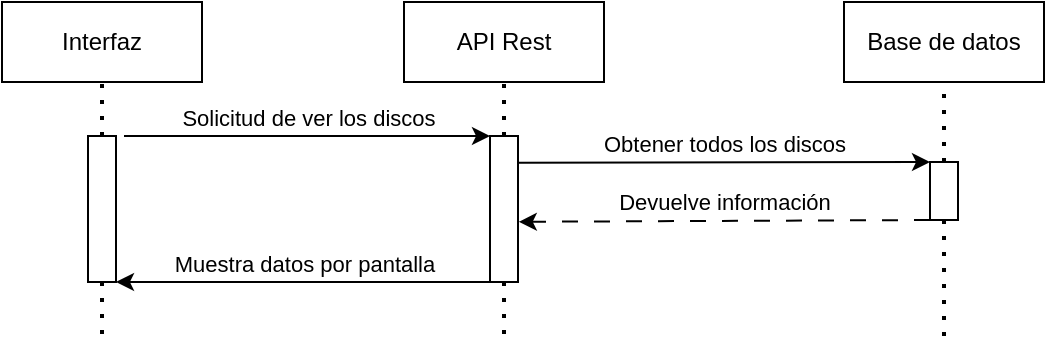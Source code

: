 <mxfile version="24.5.3" type="device" pages="6">
  <diagram id="lcBmxC1OZ9RnwGIYcbc6" name="view_disks">
    <mxGraphModel dx="500" dy="300" grid="1" gridSize="10" guides="1" tooltips="1" connect="1" arrows="1" fold="1" page="1" pageScale="1" pageWidth="827" pageHeight="1169" math="0" shadow="0">
      <root>
        <mxCell id="0" />
        <mxCell id="1" parent="0" />
        <mxCell id="nMfTh-Ee7o47FuTwSf6J-1" value="Interfaz" style="rounded=0;whiteSpace=wrap;html=1;" parent="1" vertex="1">
          <mxGeometry x="79" y="30" width="100" height="40" as="geometry" />
        </mxCell>
        <mxCell id="nMfTh-Ee7o47FuTwSf6J-2" value="" style="endArrow=none;dashed=1;html=1;dashPattern=1 3;strokeWidth=2;rounded=0;entryX=0.5;entryY=1;entryDx=0;entryDy=0;exitX=0.5;exitY=0;exitDx=0;exitDy=0;" parent="1" source="nMfTh-Ee7o47FuTwSf6J-9" target="nMfTh-Ee7o47FuTwSf6J-1" edge="1">
          <mxGeometry width="50" height="50" relative="1" as="geometry">
            <mxPoint x="129" y="120" as="sourcePoint" />
            <mxPoint x="128.3" y="80" as="targetPoint" />
          </mxGeometry>
        </mxCell>
        <mxCell id="nMfTh-Ee7o47FuTwSf6J-3" value="API Rest" style="rounded=0;whiteSpace=wrap;html=1;" parent="1" vertex="1">
          <mxGeometry x="280" y="30" width="100" height="40" as="geometry" />
        </mxCell>
        <mxCell id="nMfTh-Ee7o47FuTwSf6J-4" value="" style="endArrow=none;dashed=1;html=1;dashPattern=1 3;strokeWidth=2;rounded=0;exitX=0.5;exitY=0;exitDx=0;exitDy=0;" parent="1" source="nMfTh-Ee7o47FuTwSf6J-13" target="nMfTh-Ee7o47FuTwSf6J-3" edge="1">
          <mxGeometry width="50" height="50" relative="1" as="geometry">
            <mxPoint x="330" y="120" as="sourcePoint" />
            <mxPoint x="329.3" y="80" as="targetPoint" />
          </mxGeometry>
        </mxCell>
        <mxCell id="nMfTh-Ee7o47FuTwSf6J-5" value="Base de datos" style="rounded=0;whiteSpace=wrap;html=1;" parent="1" vertex="1">
          <mxGeometry x="500" y="30" width="100" height="40" as="geometry" />
        </mxCell>
        <mxCell id="nMfTh-Ee7o47FuTwSf6J-6" value="" style="endArrow=none;dashed=1;html=1;dashPattern=1 3;strokeWidth=2;rounded=0;exitX=0.5;exitY=0;exitDx=0;exitDy=0;" parent="1" source="nMfTh-Ee7o47FuTwSf6J-22" target="nMfTh-Ee7o47FuTwSf6J-5" edge="1">
          <mxGeometry width="50" height="50" relative="1" as="geometry">
            <mxPoint x="550.0" y="140" as="sourcePoint" />
            <mxPoint x="549.3" y="80" as="targetPoint" />
          </mxGeometry>
        </mxCell>
        <mxCell id="nMfTh-Ee7o47FuTwSf6J-8" style="edgeStyle=orthogonalEdgeStyle;rounded=0;orthogonalLoop=1;jettySize=auto;html=1;dashed=1;dashPattern=1 3;strokeColor=default;strokeWidth=2;align=center;verticalAlign=middle;fontFamily=Helvetica;fontSize=11;fontColor=default;labelBackgroundColor=default;endArrow=none;endFill=0;curved=0;" parent="1" source="nMfTh-Ee7o47FuTwSf6J-9" edge="1">
          <mxGeometry relative="1" as="geometry">
            <mxPoint x="129" y="200" as="targetPoint" />
          </mxGeometry>
        </mxCell>
        <mxCell id="yTlMnO8tKe960a-O8kUR-1" value="Solicitud de ver los discos" style="edgeStyle=orthogonalEdgeStyle;rounded=0;orthogonalLoop=1;jettySize=auto;html=1;entryX=0;entryY=0;entryDx=0;entryDy=0;verticalAlign=bottom;" parent="1" target="nMfTh-Ee7o47FuTwSf6J-13" edge="1">
          <mxGeometry relative="1" as="geometry">
            <mxPoint x="140" y="97" as="sourcePoint" />
            <Array as="points">
              <mxPoint x="280" y="97" />
              <mxPoint x="280" y="97" />
            </Array>
          </mxGeometry>
        </mxCell>
        <mxCell id="nMfTh-Ee7o47FuTwSf6J-9" value="" style="rounded=0;whiteSpace=wrap;html=1;" parent="1" vertex="1">
          <mxGeometry x="122" y="97" width="14" height="73" as="geometry" />
        </mxCell>
        <mxCell id="nMfTh-Ee7o47FuTwSf6J-10" value="Obtener todos los discos" style="edgeStyle=orthogonalEdgeStyle;rounded=0;orthogonalLoop=1;jettySize=auto;html=1;entryX=0;entryY=0;entryDx=0;entryDy=0;verticalAlign=bottom;exitX=0.976;exitY=0.183;exitDx=0;exitDy=0;exitPerimeter=0;" parent="1" source="nMfTh-Ee7o47FuTwSf6J-13" target="nMfTh-Ee7o47FuTwSf6J-22" edge="1">
          <mxGeometry relative="1" as="geometry">
            <Array as="points">
              <mxPoint x="338" y="110" />
              <mxPoint x="543" y="110" />
            </Array>
            <mxPoint x="337" y="162" as="sourcePoint" />
            <mxPoint x="542" y="175" as="targetPoint" />
          </mxGeometry>
        </mxCell>
        <mxCell id="nMfTh-Ee7o47FuTwSf6J-12" style="edgeStyle=orthogonalEdgeStyle;rounded=0;orthogonalLoop=1;jettySize=auto;html=1;dashed=1;dashPattern=1 3;strokeColor=default;strokeWidth=2;align=center;verticalAlign=middle;fontFamily=Helvetica;fontSize=11;fontColor=default;labelBackgroundColor=default;endArrow=none;endFill=0;curved=0;" parent="1" source="nMfTh-Ee7o47FuTwSf6J-13" edge="1">
          <mxGeometry relative="1" as="geometry">
            <mxPoint x="330" y="200" as="targetPoint" />
          </mxGeometry>
        </mxCell>
        <mxCell id="nMfTh-Ee7o47FuTwSf6J-25" value="Muestra datos por pantalla" style="edgeStyle=orthogonalEdgeStyle;rounded=0;orthogonalLoop=1;jettySize=auto;html=1;entryX=1;entryY=1;entryDx=0;entryDy=0;exitX=0;exitY=1;exitDx=0;exitDy=0;verticalAlign=bottom;" parent="1" source="nMfTh-Ee7o47FuTwSf6J-13" target="nMfTh-Ee7o47FuTwSf6J-9" edge="1">
          <mxGeometry relative="1" as="geometry">
            <Array as="points">
              <mxPoint x="136" y="170" />
            </Array>
          </mxGeometry>
        </mxCell>
        <mxCell id="nMfTh-Ee7o47FuTwSf6J-13" value="" style="rounded=0;whiteSpace=wrap;html=1;" parent="1" vertex="1">
          <mxGeometry x="323" y="97" width="14" height="73" as="geometry" />
        </mxCell>
        <mxCell id="nMfTh-Ee7o47FuTwSf6J-18" value="Devuelve información" style="edgeStyle=orthogonalEdgeStyle;rounded=0;orthogonalLoop=1;jettySize=auto;html=1;verticalAlign=bottom;exitX=0;exitY=1;exitDx=0;exitDy=0;dashed=1;dashPattern=8 8;entryX=1.025;entryY=0.588;entryDx=0;entryDy=0;entryPerimeter=0;" parent="1" source="nMfTh-Ee7o47FuTwSf6J-22" target="nMfTh-Ee7o47FuTwSf6J-13" edge="1">
          <mxGeometry relative="1" as="geometry">
            <Array as="points">
              <mxPoint x="337" y="139" />
            </Array>
            <mxPoint x="337" y="206" as="targetPoint" />
            <mxPoint x="542" y="206" as="sourcePoint" />
          </mxGeometry>
        </mxCell>
        <mxCell id="nMfTh-Ee7o47FuTwSf6J-21" style="edgeStyle=orthogonalEdgeStyle;rounded=0;orthogonalLoop=1;jettySize=auto;html=1;dashed=1;dashPattern=1 3;strokeColor=default;strokeWidth=2;align=center;verticalAlign=middle;fontFamily=Helvetica;fontSize=11;fontColor=default;labelBackgroundColor=default;endArrow=none;endFill=0;curved=0;" parent="1" source="nMfTh-Ee7o47FuTwSf6J-22" edge="1">
          <mxGeometry relative="1" as="geometry">
            <mxPoint x="550" y="200" as="targetPoint" />
          </mxGeometry>
        </mxCell>
        <mxCell id="nMfTh-Ee7o47FuTwSf6J-22" value="" style="rounded=0;whiteSpace=wrap;html=1;" parent="1" vertex="1">
          <mxGeometry x="543" y="110" width="14" height="29" as="geometry" />
        </mxCell>
      </root>
    </mxGraphModel>
  </diagram>
  <diagram name="view_users" id="bbFlT6fhladS0ps8-cON">
    <mxGraphModel dx="1050" dy="629" grid="1" gridSize="10" guides="1" tooltips="1" connect="1" arrows="1" fold="1" page="1" pageScale="1" pageWidth="827" pageHeight="1169" math="0" shadow="0">
      <root>
        <mxCell id="BefMIbdW-3I2hxXpOxUC-0" />
        <mxCell id="BefMIbdW-3I2hxXpOxUC-1" parent="BefMIbdW-3I2hxXpOxUC-0" />
        <mxCell id="BefMIbdW-3I2hxXpOxUC-2" value="Interfaz" style="rounded=0;whiteSpace=wrap;html=1;" vertex="1" parent="BefMIbdW-3I2hxXpOxUC-1">
          <mxGeometry x="79" y="30" width="100" height="40" as="geometry" />
        </mxCell>
        <mxCell id="BefMIbdW-3I2hxXpOxUC-3" value="" style="endArrow=none;dashed=1;html=1;dashPattern=1 3;strokeWidth=2;rounded=0;entryX=0.5;entryY=1;entryDx=0;entryDy=0;exitX=0.5;exitY=0;exitDx=0;exitDy=0;" edge="1" parent="BefMIbdW-3I2hxXpOxUC-1" source="BefMIbdW-3I2hxXpOxUC-10" target="BefMIbdW-3I2hxXpOxUC-2">
          <mxGeometry width="50" height="50" relative="1" as="geometry">
            <mxPoint x="129" y="120" as="sourcePoint" />
            <mxPoint x="128.3" y="80" as="targetPoint" />
          </mxGeometry>
        </mxCell>
        <mxCell id="BefMIbdW-3I2hxXpOxUC-4" value="API Rest" style="rounded=0;whiteSpace=wrap;html=1;" vertex="1" parent="BefMIbdW-3I2hxXpOxUC-1">
          <mxGeometry x="280" y="30" width="100" height="40" as="geometry" />
        </mxCell>
        <mxCell id="BefMIbdW-3I2hxXpOxUC-5" value="" style="endArrow=none;dashed=1;html=1;dashPattern=1 3;strokeWidth=2;rounded=0;exitX=0.5;exitY=0;exitDx=0;exitDy=0;" edge="1" parent="BefMIbdW-3I2hxXpOxUC-1" source="BefMIbdW-3I2hxXpOxUC-14" target="BefMIbdW-3I2hxXpOxUC-4">
          <mxGeometry width="50" height="50" relative="1" as="geometry">
            <mxPoint x="330" y="120" as="sourcePoint" />
            <mxPoint x="329.3" y="80" as="targetPoint" />
          </mxGeometry>
        </mxCell>
        <mxCell id="BefMIbdW-3I2hxXpOxUC-6" value="Base de datos" style="rounded=0;whiteSpace=wrap;html=1;" vertex="1" parent="BefMIbdW-3I2hxXpOxUC-1">
          <mxGeometry x="500" y="30" width="100" height="40" as="geometry" />
        </mxCell>
        <mxCell id="BefMIbdW-3I2hxXpOxUC-7" value="" style="endArrow=none;dashed=1;html=1;dashPattern=1 3;strokeWidth=2;rounded=0;exitX=0.5;exitY=0;exitDx=0;exitDy=0;" edge="1" parent="BefMIbdW-3I2hxXpOxUC-1" source="BefMIbdW-3I2hxXpOxUC-17" target="BefMIbdW-3I2hxXpOxUC-6">
          <mxGeometry width="50" height="50" relative="1" as="geometry">
            <mxPoint x="550.0" y="140" as="sourcePoint" />
            <mxPoint x="549.3" y="80" as="targetPoint" />
          </mxGeometry>
        </mxCell>
        <mxCell id="BefMIbdW-3I2hxXpOxUC-8" style="edgeStyle=orthogonalEdgeStyle;rounded=0;orthogonalLoop=1;jettySize=auto;html=1;dashed=1;dashPattern=1 3;strokeColor=default;strokeWidth=2;align=center;verticalAlign=middle;fontFamily=Helvetica;fontSize=11;fontColor=default;labelBackgroundColor=default;endArrow=none;endFill=0;curved=0;" edge="1" parent="BefMIbdW-3I2hxXpOxUC-1" source="BefMIbdW-3I2hxXpOxUC-10">
          <mxGeometry relative="1" as="geometry">
            <mxPoint x="129" y="200" as="targetPoint" />
          </mxGeometry>
        </mxCell>
        <mxCell id="BefMIbdW-3I2hxXpOxUC-9" value="Solicitud de ver los usuarios" style="edgeStyle=orthogonalEdgeStyle;rounded=0;orthogonalLoop=1;jettySize=auto;html=1;entryX=0;entryY=0;entryDx=0;entryDy=0;verticalAlign=bottom;" edge="1" parent="BefMIbdW-3I2hxXpOxUC-1" target="BefMIbdW-3I2hxXpOxUC-14">
          <mxGeometry relative="1" as="geometry">
            <mxPoint x="140" y="97" as="sourcePoint" />
            <Array as="points">
              <mxPoint x="280" y="97" />
              <mxPoint x="280" y="97" />
            </Array>
          </mxGeometry>
        </mxCell>
        <mxCell id="BefMIbdW-3I2hxXpOxUC-10" value="" style="rounded=0;whiteSpace=wrap;html=1;" vertex="1" parent="BefMIbdW-3I2hxXpOxUC-1">
          <mxGeometry x="122" y="97" width="14" height="73" as="geometry" />
        </mxCell>
        <mxCell id="BefMIbdW-3I2hxXpOxUC-11" value="Obtener todos los usuarios" style="edgeStyle=orthogonalEdgeStyle;rounded=0;orthogonalLoop=1;jettySize=auto;html=1;entryX=0;entryY=0;entryDx=0;entryDy=0;verticalAlign=bottom;exitX=0.976;exitY=0.183;exitDx=0;exitDy=0;exitPerimeter=0;" edge="1" parent="BefMIbdW-3I2hxXpOxUC-1" source="BefMIbdW-3I2hxXpOxUC-14" target="BefMIbdW-3I2hxXpOxUC-17">
          <mxGeometry relative="1" as="geometry">
            <Array as="points">
              <mxPoint x="338" y="110" />
              <mxPoint x="543" y="110" />
            </Array>
            <mxPoint x="337" y="162" as="sourcePoint" />
            <mxPoint x="542" y="175" as="targetPoint" />
          </mxGeometry>
        </mxCell>
        <mxCell id="BefMIbdW-3I2hxXpOxUC-12" style="edgeStyle=orthogonalEdgeStyle;rounded=0;orthogonalLoop=1;jettySize=auto;html=1;dashed=1;dashPattern=1 3;strokeColor=default;strokeWidth=2;align=center;verticalAlign=middle;fontFamily=Helvetica;fontSize=11;fontColor=default;labelBackgroundColor=default;endArrow=none;endFill=0;curved=0;" edge="1" parent="BefMIbdW-3I2hxXpOxUC-1" source="BefMIbdW-3I2hxXpOxUC-14">
          <mxGeometry relative="1" as="geometry">
            <mxPoint x="330" y="200" as="targetPoint" />
          </mxGeometry>
        </mxCell>
        <mxCell id="BefMIbdW-3I2hxXpOxUC-13" value="Muestra datos por pantalla" style="edgeStyle=orthogonalEdgeStyle;rounded=0;orthogonalLoop=1;jettySize=auto;html=1;entryX=1;entryY=1;entryDx=0;entryDy=0;exitX=0;exitY=1;exitDx=0;exitDy=0;verticalAlign=bottom;" edge="1" parent="BefMIbdW-3I2hxXpOxUC-1" source="BefMIbdW-3I2hxXpOxUC-14" target="BefMIbdW-3I2hxXpOxUC-10">
          <mxGeometry relative="1" as="geometry">
            <Array as="points">
              <mxPoint x="136" y="170" />
            </Array>
          </mxGeometry>
        </mxCell>
        <mxCell id="BefMIbdW-3I2hxXpOxUC-14" value="" style="rounded=0;whiteSpace=wrap;html=1;" vertex="1" parent="BefMIbdW-3I2hxXpOxUC-1">
          <mxGeometry x="323" y="97" width="14" height="73" as="geometry" />
        </mxCell>
        <mxCell id="BefMIbdW-3I2hxXpOxUC-15" value="Devuelve información" style="edgeStyle=orthogonalEdgeStyle;rounded=0;orthogonalLoop=1;jettySize=auto;html=1;verticalAlign=bottom;exitX=0;exitY=1;exitDx=0;exitDy=0;dashed=1;dashPattern=8 8;entryX=1.025;entryY=0.588;entryDx=0;entryDy=0;entryPerimeter=0;" edge="1" parent="BefMIbdW-3I2hxXpOxUC-1" source="BefMIbdW-3I2hxXpOxUC-17" target="BefMIbdW-3I2hxXpOxUC-14">
          <mxGeometry relative="1" as="geometry">
            <Array as="points">
              <mxPoint x="337" y="139" />
            </Array>
            <mxPoint x="337" y="206" as="targetPoint" />
            <mxPoint x="542" y="206" as="sourcePoint" />
          </mxGeometry>
        </mxCell>
        <mxCell id="BefMIbdW-3I2hxXpOxUC-16" style="edgeStyle=orthogonalEdgeStyle;rounded=0;orthogonalLoop=1;jettySize=auto;html=1;dashed=1;dashPattern=1 3;strokeColor=default;strokeWidth=2;align=center;verticalAlign=middle;fontFamily=Helvetica;fontSize=11;fontColor=default;labelBackgroundColor=default;endArrow=none;endFill=0;curved=0;" edge="1" parent="BefMIbdW-3I2hxXpOxUC-1" source="BefMIbdW-3I2hxXpOxUC-17">
          <mxGeometry relative="1" as="geometry">
            <mxPoint x="550" y="200" as="targetPoint" />
          </mxGeometry>
        </mxCell>
        <mxCell id="BefMIbdW-3I2hxXpOxUC-17" value="" style="rounded=0;whiteSpace=wrap;html=1;" vertex="1" parent="BefMIbdW-3I2hxXpOxUC-1">
          <mxGeometry x="543" y="110" width="14" height="29" as="geometry" />
        </mxCell>
      </root>
    </mxGraphModel>
  </diagram>
  <diagram name="delete_disk" id="aQUUZUwQnBQWc0miaNFi">
    <mxGraphModel dx="600" dy="359" grid="1" gridSize="10" guides="1" tooltips="1" connect="1" arrows="1" fold="1" page="1" pageScale="1" pageWidth="827" pageHeight="1169" math="0" shadow="0">
      <root>
        <mxCell id="7ErUSRRIPg5eG49tuJdQ-0" />
        <mxCell id="7ErUSRRIPg5eG49tuJdQ-1" parent="7ErUSRRIPg5eG49tuJdQ-0" />
        <mxCell id="7ErUSRRIPg5eG49tuJdQ-2" value="Interfaz" style="rounded=0;whiteSpace=wrap;html=1;" parent="7ErUSRRIPg5eG49tuJdQ-1" vertex="1">
          <mxGeometry x="79" y="30" width="100" height="40" as="geometry" />
        </mxCell>
        <mxCell id="7ErUSRRIPg5eG49tuJdQ-3" value="" style="endArrow=none;dashed=1;html=1;dashPattern=1 3;strokeWidth=2;rounded=0;entryX=0.5;entryY=1;entryDx=0;entryDy=0;exitX=0.5;exitY=0;exitDx=0;exitDy=0;" parent="7ErUSRRIPg5eG49tuJdQ-1" source="7ErUSRRIPg5eG49tuJdQ-10" target="7ErUSRRIPg5eG49tuJdQ-2" edge="1">
          <mxGeometry width="50" height="50" relative="1" as="geometry">
            <mxPoint x="129" y="120" as="sourcePoint" />
            <mxPoint x="128.3" y="80" as="targetPoint" />
          </mxGeometry>
        </mxCell>
        <mxCell id="7ErUSRRIPg5eG49tuJdQ-4" value="API Rest" style="rounded=0;whiteSpace=wrap;html=1;" parent="7ErUSRRIPg5eG49tuJdQ-1" vertex="1">
          <mxGeometry x="280" y="30" width="100" height="40" as="geometry" />
        </mxCell>
        <mxCell id="7ErUSRRIPg5eG49tuJdQ-5" value="" style="endArrow=none;dashed=1;html=1;dashPattern=1 3;strokeWidth=2;rounded=0;exitX=0.5;exitY=0;exitDx=0;exitDy=0;" parent="7ErUSRRIPg5eG49tuJdQ-1" source="7ErUSRRIPg5eG49tuJdQ-14" target="7ErUSRRIPg5eG49tuJdQ-4" edge="1">
          <mxGeometry width="50" height="50" relative="1" as="geometry">
            <mxPoint x="330" y="120" as="sourcePoint" />
            <mxPoint x="329.3" y="80" as="targetPoint" />
          </mxGeometry>
        </mxCell>
        <mxCell id="7ErUSRRIPg5eG49tuJdQ-6" value="Base de datos" style="rounded=0;whiteSpace=wrap;html=1;" parent="7ErUSRRIPg5eG49tuJdQ-1" vertex="1">
          <mxGeometry x="430" y="30" width="100" height="40" as="geometry" />
        </mxCell>
        <mxCell id="7ErUSRRIPg5eG49tuJdQ-7" value="" style="endArrow=none;dashed=1;html=1;dashPattern=1 3;strokeWidth=2;rounded=0;exitX=0.5;exitY=0;exitDx=0;exitDy=0;" parent="7ErUSRRIPg5eG49tuJdQ-1" source="7ErUSRRIPg5eG49tuJdQ-17" target="7ErUSRRIPg5eG49tuJdQ-6" edge="1">
          <mxGeometry width="50" height="50" relative="1" as="geometry">
            <mxPoint x="480.0" y="140" as="sourcePoint" />
            <mxPoint x="479.3" y="80" as="targetPoint" />
          </mxGeometry>
        </mxCell>
        <mxCell id="7ErUSRRIPg5eG49tuJdQ-8" style="edgeStyle=orthogonalEdgeStyle;rounded=0;orthogonalLoop=1;jettySize=auto;html=1;dashed=1;dashPattern=1 3;strokeColor=default;strokeWidth=2;align=center;verticalAlign=middle;fontFamily=Helvetica;fontSize=11;fontColor=default;labelBackgroundColor=default;endArrow=none;endFill=0;curved=0;" parent="7ErUSRRIPg5eG49tuJdQ-1" source="7ErUSRRIPg5eG49tuJdQ-10" edge="1">
          <mxGeometry relative="1" as="geometry">
            <mxPoint x="129" y="200" as="targetPoint" />
          </mxGeometry>
        </mxCell>
        <mxCell id="7ErUSRRIPg5eG49tuJdQ-9" value="Selecciona un disco para eliminar" style="edgeStyle=orthogonalEdgeStyle;rounded=0;orthogonalLoop=1;jettySize=auto;html=1;entryX=0;entryY=0;entryDx=0;entryDy=0;verticalAlign=bottom;" parent="7ErUSRRIPg5eG49tuJdQ-1" source="7ErUSRRIPg5eG49tuJdQ-10" target="7ErUSRRIPg5eG49tuJdQ-14" edge="1">
          <mxGeometry relative="1" as="geometry">
            <Array as="points">
              <mxPoint x="180" y="100" />
              <mxPoint x="180" y="100" />
            </Array>
          </mxGeometry>
        </mxCell>
        <mxCell id="5FmSwDbVz2hzIppq0kkz-2" value="Confirma eliminación" style="edgeStyle=orthogonalEdgeStyle;rounded=0;orthogonalLoop=1;jettySize=auto;html=1;dashed=1;dashPattern=8 8;strokeColor=default;align=center;verticalAlign=bottom;fontFamily=Helvetica;fontSize=11;fontColor=default;labelBackgroundColor=default;endArrow=classic;entryX=-0.008;entryY=0.416;entryDx=0;entryDy=0;entryPerimeter=0;exitX=1;exitY=1;exitDx=0;exitDy=0;" parent="7ErUSRRIPg5eG49tuJdQ-1" source="7ErUSRRIPg5eG49tuJdQ-10" target="7ErUSRRIPg5eG49tuJdQ-14" edge="1">
          <mxGeometry relative="1" as="geometry">
            <mxPoint x="280" y="160" as="targetPoint" />
            <Array as="points">
              <mxPoint x="180" y="150" />
              <mxPoint x="180" y="150" />
            </Array>
            <mxPoint x="140" y="150" as="sourcePoint" />
          </mxGeometry>
        </mxCell>
        <mxCell id="7ErUSRRIPg5eG49tuJdQ-10" value="" style="rounded=0;whiteSpace=wrap;html=1;" parent="7ErUSRRIPg5eG49tuJdQ-1" vertex="1">
          <mxGeometry x="122" y="100" width="14" height="50" as="geometry" />
        </mxCell>
        <mxCell id="7ErUSRRIPg5eG49tuJdQ-11" value="Eliminar disco" style="edgeStyle=orthogonalEdgeStyle;rounded=0;orthogonalLoop=1;jettySize=auto;html=1;entryX=0;entryY=0;entryDx=0;entryDy=0;verticalAlign=bottom;exitX=0.963;exitY=0.585;exitDx=0;exitDy=0;exitPerimeter=0;" parent="7ErUSRRIPg5eG49tuJdQ-1" source="7ErUSRRIPg5eG49tuJdQ-14" target="7ErUSRRIPg5eG49tuJdQ-17" edge="1">
          <mxGeometry relative="1" as="geometry">
            <Array as="points">
              <mxPoint x="440" y="170" />
              <mxPoint x="440" y="170" />
            </Array>
            <mxPoint x="337" y="110" as="sourcePoint" />
            <mxPoint x="542" y="123" as="targetPoint" />
          </mxGeometry>
        </mxCell>
        <mxCell id="7ErUSRRIPg5eG49tuJdQ-12" style="edgeStyle=orthogonalEdgeStyle;rounded=0;orthogonalLoop=1;jettySize=auto;html=1;dashed=1;dashPattern=1 3;strokeColor=default;strokeWidth=2;align=center;verticalAlign=middle;fontFamily=Helvetica;fontSize=11;fontColor=default;labelBackgroundColor=default;endArrow=none;endFill=0;curved=0;" parent="7ErUSRRIPg5eG49tuJdQ-1" source="7ErUSRRIPg5eG49tuJdQ-14" edge="1">
          <mxGeometry relative="1" as="geometry">
            <mxPoint x="330" y="240" as="targetPoint" />
          </mxGeometry>
        </mxCell>
        <mxCell id="7ErUSRRIPg5eG49tuJdQ-14" value="" style="rounded=0;whiteSpace=wrap;html=1;" parent="7ErUSRRIPg5eG49tuJdQ-1" vertex="1">
          <mxGeometry x="323" y="100" width="14" height="120" as="geometry" />
        </mxCell>
        <mxCell id="7ErUSRRIPg5eG49tuJdQ-15" value="Disco eliminado" style="edgeStyle=orthogonalEdgeStyle;rounded=0;orthogonalLoop=1;jettySize=auto;html=1;verticalAlign=bottom;exitX=0;exitY=1;exitDx=0;exitDy=0;dashed=1;dashPattern=8 8;entryX=1;entryY=1;entryDx=0;entryDy=0;" parent="7ErUSRRIPg5eG49tuJdQ-1" source="7ErUSRRIPg5eG49tuJdQ-17" target="7ErUSRRIPg5eG49tuJdQ-14" edge="1">
          <mxGeometry relative="1" as="geometry">
            <Array as="points">
              <mxPoint x="340" y="220" />
              <mxPoint x="340" y="220" />
            </Array>
            <mxPoint x="337" y="154" as="targetPoint" />
            <mxPoint x="542" y="154" as="sourcePoint" />
          </mxGeometry>
        </mxCell>
        <mxCell id="7ErUSRRIPg5eG49tuJdQ-16" style="edgeStyle=orthogonalEdgeStyle;rounded=0;orthogonalLoop=1;jettySize=auto;html=1;dashed=1;dashPattern=1 3;strokeColor=default;strokeWidth=2;align=center;verticalAlign=middle;fontFamily=Helvetica;fontSize=11;fontColor=default;labelBackgroundColor=default;endArrow=none;endFill=0;curved=0;" parent="7ErUSRRIPg5eG49tuJdQ-1" source="7ErUSRRIPg5eG49tuJdQ-17" edge="1">
          <mxGeometry relative="1" as="geometry">
            <mxPoint x="480" y="240" as="targetPoint" />
          </mxGeometry>
        </mxCell>
        <mxCell id="7ErUSRRIPg5eG49tuJdQ-17" value="" style="rounded=0;whiteSpace=wrap;html=1;" parent="7ErUSRRIPg5eG49tuJdQ-1" vertex="1">
          <mxGeometry x="473" y="170" width="14" height="50" as="geometry" />
        </mxCell>
        <mxCell id="5FmSwDbVz2hzIppq0kkz-1" value="Solicita confirmación" style="edgeStyle=orthogonalEdgeStyle;rounded=0;orthogonalLoop=1;jettySize=auto;html=1;verticalAlign=bottom;" parent="7ErUSRRIPg5eG49tuJdQ-1" source="7ErUSRRIPg5eG49tuJdQ-14" edge="1">
          <mxGeometry relative="1" as="geometry">
            <mxPoint x="135" y="125" as="targetPoint" />
            <Array as="points">
              <mxPoint x="135" y="125" />
            </Array>
          </mxGeometry>
        </mxCell>
      </root>
    </mxGraphModel>
  </diagram>
  <diagram name="delete_user" id="uRpI8nsdCM-GtOULFxui">
    <mxGraphModel dx="1050" dy="629" grid="1" gridSize="10" guides="1" tooltips="1" connect="1" arrows="1" fold="1" page="1" pageScale="1" pageWidth="827" pageHeight="1169" math="0" shadow="0">
      <root>
        <mxCell id="kzwc79y-JYB_xbVTnA9c-0" />
        <mxCell id="kzwc79y-JYB_xbVTnA9c-1" parent="kzwc79y-JYB_xbVTnA9c-0" />
        <mxCell id="kzwc79y-JYB_xbVTnA9c-2" value="Interfaz" style="rounded=0;whiteSpace=wrap;html=1;" vertex="1" parent="kzwc79y-JYB_xbVTnA9c-1">
          <mxGeometry x="79" y="30" width="100" height="40" as="geometry" />
        </mxCell>
        <mxCell id="kzwc79y-JYB_xbVTnA9c-3" value="" style="endArrow=none;dashed=1;html=1;dashPattern=1 3;strokeWidth=2;rounded=0;entryX=0.5;entryY=1;entryDx=0;entryDy=0;exitX=0.5;exitY=0;exitDx=0;exitDy=0;" edge="1" parent="kzwc79y-JYB_xbVTnA9c-1" source="kzwc79y-JYB_xbVTnA9c-11" target="kzwc79y-JYB_xbVTnA9c-2">
          <mxGeometry width="50" height="50" relative="1" as="geometry">
            <mxPoint x="129" y="120" as="sourcePoint" />
            <mxPoint x="128.3" y="80" as="targetPoint" />
          </mxGeometry>
        </mxCell>
        <mxCell id="kzwc79y-JYB_xbVTnA9c-4" value="API Rest" style="rounded=0;whiteSpace=wrap;html=1;" vertex="1" parent="kzwc79y-JYB_xbVTnA9c-1">
          <mxGeometry x="280" y="30" width="100" height="40" as="geometry" />
        </mxCell>
        <mxCell id="kzwc79y-JYB_xbVTnA9c-5" value="" style="endArrow=none;dashed=1;html=1;dashPattern=1 3;strokeWidth=2;rounded=0;exitX=0.5;exitY=0;exitDx=0;exitDy=0;" edge="1" parent="kzwc79y-JYB_xbVTnA9c-1" source="kzwc79y-JYB_xbVTnA9c-14" target="kzwc79y-JYB_xbVTnA9c-4">
          <mxGeometry width="50" height="50" relative="1" as="geometry">
            <mxPoint x="330" y="120" as="sourcePoint" />
            <mxPoint x="329.3" y="80" as="targetPoint" />
          </mxGeometry>
        </mxCell>
        <mxCell id="kzwc79y-JYB_xbVTnA9c-6" value="Base de datos" style="rounded=0;whiteSpace=wrap;html=1;" vertex="1" parent="kzwc79y-JYB_xbVTnA9c-1">
          <mxGeometry x="430" y="30" width="100" height="40" as="geometry" />
        </mxCell>
        <mxCell id="kzwc79y-JYB_xbVTnA9c-7" value="" style="endArrow=none;dashed=1;html=1;dashPattern=1 3;strokeWidth=2;rounded=0;exitX=0.5;exitY=0;exitDx=0;exitDy=0;" edge="1" parent="kzwc79y-JYB_xbVTnA9c-1" source="kzwc79y-JYB_xbVTnA9c-17" target="kzwc79y-JYB_xbVTnA9c-6">
          <mxGeometry width="50" height="50" relative="1" as="geometry">
            <mxPoint x="480.0" y="140" as="sourcePoint" />
            <mxPoint x="479.3" y="80" as="targetPoint" />
          </mxGeometry>
        </mxCell>
        <mxCell id="kzwc79y-JYB_xbVTnA9c-8" style="edgeStyle=orthogonalEdgeStyle;rounded=0;orthogonalLoop=1;jettySize=auto;html=1;dashed=1;dashPattern=1 3;strokeColor=default;strokeWidth=2;align=center;verticalAlign=middle;fontFamily=Helvetica;fontSize=11;fontColor=default;labelBackgroundColor=default;endArrow=none;endFill=0;curved=0;" edge="1" parent="kzwc79y-JYB_xbVTnA9c-1" source="kzwc79y-JYB_xbVTnA9c-11">
          <mxGeometry relative="1" as="geometry">
            <mxPoint x="129" y="200" as="targetPoint" />
          </mxGeometry>
        </mxCell>
        <mxCell id="kzwc79y-JYB_xbVTnA9c-9" value="Selecciona un usuario para eliminar" style="edgeStyle=orthogonalEdgeStyle;rounded=0;orthogonalLoop=1;jettySize=auto;html=1;entryX=0;entryY=0;entryDx=0;entryDy=0;verticalAlign=bottom;" edge="1" parent="kzwc79y-JYB_xbVTnA9c-1" source="kzwc79y-JYB_xbVTnA9c-11" target="kzwc79y-JYB_xbVTnA9c-14">
          <mxGeometry relative="1" as="geometry">
            <Array as="points">
              <mxPoint x="180" y="100" />
              <mxPoint x="180" y="100" />
            </Array>
          </mxGeometry>
        </mxCell>
        <mxCell id="kzwc79y-JYB_xbVTnA9c-10" value="Confirma eliminación" style="edgeStyle=orthogonalEdgeStyle;rounded=0;orthogonalLoop=1;jettySize=auto;html=1;dashed=1;dashPattern=8 8;strokeColor=default;align=center;verticalAlign=bottom;fontFamily=Helvetica;fontSize=11;fontColor=default;labelBackgroundColor=default;endArrow=classic;entryX=-0.008;entryY=0.416;entryDx=0;entryDy=0;entryPerimeter=0;exitX=1;exitY=1;exitDx=0;exitDy=0;" edge="1" parent="kzwc79y-JYB_xbVTnA9c-1" source="kzwc79y-JYB_xbVTnA9c-11" target="kzwc79y-JYB_xbVTnA9c-14">
          <mxGeometry relative="1" as="geometry">
            <mxPoint x="280" y="160" as="targetPoint" />
            <Array as="points">
              <mxPoint x="180" y="150" />
              <mxPoint x="180" y="150" />
            </Array>
            <mxPoint x="140" y="150" as="sourcePoint" />
          </mxGeometry>
        </mxCell>
        <mxCell id="kzwc79y-JYB_xbVTnA9c-11" value="" style="rounded=0;whiteSpace=wrap;html=1;" vertex="1" parent="kzwc79y-JYB_xbVTnA9c-1">
          <mxGeometry x="122" y="100" width="14" height="50" as="geometry" />
        </mxCell>
        <mxCell id="kzwc79y-JYB_xbVTnA9c-12" value="Eliminar usuario" style="edgeStyle=orthogonalEdgeStyle;rounded=0;orthogonalLoop=1;jettySize=auto;html=1;entryX=0;entryY=0;entryDx=0;entryDy=0;verticalAlign=bottom;exitX=0.963;exitY=0.585;exitDx=0;exitDy=0;exitPerimeter=0;" edge="1" parent="kzwc79y-JYB_xbVTnA9c-1" source="kzwc79y-JYB_xbVTnA9c-14" target="kzwc79y-JYB_xbVTnA9c-17">
          <mxGeometry relative="1" as="geometry">
            <Array as="points">
              <mxPoint x="440" y="170" />
              <mxPoint x="440" y="170" />
            </Array>
            <mxPoint x="337" y="110" as="sourcePoint" />
            <mxPoint x="542" y="123" as="targetPoint" />
          </mxGeometry>
        </mxCell>
        <mxCell id="kzwc79y-JYB_xbVTnA9c-13" style="edgeStyle=orthogonalEdgeStyle;rounded=0;orthogonalLoop=1;jettySize=auto;html=1;dashed=1;dashPattern=1 3;strokeColor=default;strokeWidth=2;align=center;verticalAlign=middle;fontFamily=Helvetica;fontSize=11;fontColor=default;labelBackgroundColor=default;endArrow=none;endFill=0;curved=0;" edge="1" parent="kzwc79y-JYB_xbVTnA9c-1" source="kzwc79y-JYB_xbVTnA9c-14">
          <mxGeometry relative="1" as="geometry">
            <mxPoint x="330" y="240" as="targetPoint" />
          </mxGeometry>
        </mxCell>
        <mxCell id="kzwc79y-JYB_xbVTnA9c-14" value="" style="rounded=0;whiteSpace=wrap;html=1;" vertex="1" parent="kzwc79y-JYB_xbVTnA9c-1">
          <mxGeometry x="323" y="100" width="14" height="120" as="geometry" />
        </mxCell>
        <mxCell id="kzwc79y-JYB_xbVTnA9c-15" value="Usuario eliminado" style="edgeStyle=orthogonalEdgeStyle;rounded=0;orthogonalLoop=1;jettySize=auto;html=1;verticalAlign=bottom;exitX=0;exitY=1;exitDx=0;exitDy=0;dashed=1;dashPattern=8 8;entryX=1;entryY=1;entryDx=0;entryDy=0;" edge="1" parent="kzwc79y-JYB_xbVTnA9c-1" source="kzwc79y-JYB_xbVTnA9c-17" target="kzwc79y-JYB_xbVTnA9c-14">
          <mxGeometry relative="1" as="geometry">
            <Array as="points">
              <mxPoint x="340" y="220" />
              <mxPoint x="340" y="220" />
            </Array>
            <mxPoint x="337" y="154" as="targetPoint" />
            <mxPoint x="542" y="154" as="sourcePoint" />
          </mxGeometry>
        </mxCell>
        <mxCell id="kzwc79y-JYB_xbVTnA9c-16" style="edgeStyle=orthogonalEdgeStyle;rounded=0;orthogonalLoop=1;jettySize=auto;html=1;dashed=1;dashPattern=1 3;strokeColor=default;strokeWidth=2;align=center;verticalAlign=middle;fontFamily=Helvetica;fontSize=11;fontColor=default;labelBackgroundColor=default;endArrow=none;endFill=0;curved=0;" edge="1" parent="kzwc79y-JYB_xbVTnA9c-1" source="kzwc79y-JYB_xbVTnA9c-17">
          <mxGeometry relative="1" as="geometry">
            <mxPoint x="480" y="240" as="targetPoint" />
          </mxGeometry>
        </mxCell>
        <mxCell id="kzwc79y-JYB_xbVTnA9c-17" value="" style="rounded=0;whiteSpace=wrap;html=1;" vertex="1" parent="kzwc79y-JYB_xbVTnA9c-1">
          <mxGeometry x="473" y="170" width="14" height="50" as="geometry" />
        </mxCell>
        <mxCell id="kzwc79y-JYB_xbVTnA9c-18" value="Solicita confirmación" style="edgeStyle=orthogonalEdgeStyle;rounded=0;orthogonalLoop=1;jettySize=auto;html=1;verticalAlign=bottom;" edge="1" parent="kzwc79y-JYB_xbVTnA9c-1" source="kzwc79y-JYB_xbVTnA9c-14">
          <mxGeometry relative="1" as="geometry">
            <mxPoint x="135" y="125" as="targetPoint" />
            <Array as="points">
              <mxPoint x="135" y="125" />
            </Array>
          </mxGeometry>
        </mxCell>
      </root>
    </mxGraphModel>
  </diagram>
  <diagram id="SX84fUdxkKiR0s6o8Vh7" name="modify_disk">
    <mxGraphModel dx="724" dy="434" grid="1" gridSize="10" guides="1" tooltips="1" connect="1" arrows="1" fold="1" page="1" pageScale="1" pageWidth="827" pageHeight="1169" math="0" shadow="0">
      <root>
        <mxCell id="0" />
        <mxCell id="1" parent="0" />
        <mxCell id="JKkwzqUFCfURhDAbDau4-1" value="Interfaz" style="rounded=0;whiteSpace=wrap;html=1;" parent="1" vertex="1">
          <mxGeometry x="79" y="30" width="100" height="40" as="geometry" />
        </mxCell>
        <mxCell id="JKkwzqUFCfURhDAbDau4-2" value="" style="endArrow=none;dashed=1;html=1;dashPattern=1 3;strokeWidth=2;rounded=0;entryX=0.5;entryY=1;entryDx=0;entryDy=0;exitX=0.5;exitY=0;exitDx=0;exitDy=0;" parent="1" source="JKkwzqUFCfURhDAbDau4-9" target="JKkwzqUFCfURhDAbDau4-1" edge="1">
          <mxGeometry width="50" height="50" relative="1" as="geometry">
            <mxPoint x="129" y="120" as="sourcePoint" />
            <mxPoint x="128.3" y="80" as="targetPoint" />
          </mxGeometry>
        </mxCell>
        <mxCell id="JKkwzqUFCfURhDAbDau4-3" value="API Rest" style="rounded=0;whiteSpace=wrap;html=1;" parent="1" vertex="1">
          <mxGeometry x="280" y="30" width="100" height="40" as="geometry" />
        </mxCell>
        <mxCell id="JKkwzqUFCfURhDAbDau4-4" value="" style="endArrow=none;dashed=1;html=1;dashPattern=1 3;strokeWidth=2;rounded=0;exitX=0.5;exitY=0;exitDx=0;exitDy=0;" parent="1" source="JKkwzqUFCfURhDAbDau4-13" target="JKkwzqUFCfURhDAbDau4-3" edge="1">
          <mxGeometry width="50" height="50" relative="1" as="geometry">
            <mxPoint x="330" y="120" as="sourcePoint" />
            <mxPoint x="329.3" y="80" as="targetPoint" />
          </mxGeometry>
        </mxCell>
        <mxCell id="JKkwzqUFCfURhDAbDau4-5" value="Base de datos" style="rounded=0;whiteSpace=wrap;html=1;" parent="1" vertex="1">
          <mxGeometry x="500" y="30" width="100" height="40" as="geometry" />
        </mxCell>
        <mxCell id="JKkwzqUFCfURhDAbDau4-6" value="" style="endArrow=none;dashed=1;html=1;dashPattern=1 3;strokeWidth=2;rounded=0;exitX=0.5;exitY=0;exitDx=0;exitDy=0;" parent="1" source="JKkwzqUFCfURhDAbDau4-16" target="JKkwzqUFCfURhDAbDau4-5" edge="1">
          <mxGeometry width="50" height="50" relative="1" as="geometry">
            <mxPoint x="550.0" y="140" as="sourcePoint" />
            <mxPoint x="549.3" y="80" as="targetPoint" />
          </mxGeometry>
        </mxCell>
        <mxCell id="JKkwzqUFCfURhDAbDau4-7" style="edgeStyle=orthogonalEdgeStyle;rounded=0;orthogonalLoop=1;jettySize=auto;html=1;dashed=1;dashPattern=1 3;strokeColor=default;strokeWidth=2;align=center;verticalAlign=middle;fontFamily=Helvetica;fontSize=11;fontColor=default;labelBackgroundColor=default;endArrow=none;endFill=0;curved=0;" parent="1" source="JKkwzqUFCfURhDAbDau4-9" edge="1">
          <mxGeometry relative="1" as="geometry">
            <mxPoint x="130" y="250" as="targetPoint" />
          </mxGeometry>
        </mxCell>
        <mxCell id="JKkwzqUFCfURhDAbDau4-8" value="Selecciona un&amp;nbsp; disco" style="edgeStyle=orthogonalEdgeStyle;rounded=0;orthogonalLoop=1;jettySize=auto;html=1;entryX=0;entryY=0;entryDx=0;entryDy=0;verticalAlign=bottom;" parent="1" source="JKkwzqUFCfURhDAbDau4-9" target="JKkwzqUFCfURhDAbDau4-13" edge="1">
          <mxGeometry relative="1" as="geometry">
            <Array as="points">
              <mxPoint x="180" y="100" />
              <mxPoint x="180" y="100" />
            </Array>
          </mxGeometry>
        </mxCell>
        <mxCell id="JKkwzqUFCfURhDAbDau4-17" value="Realiza cambios deseados" style="edgeStyle=orthogonalEdgeStyle;rounded=0;orthogonalLoop=1;jettySize=auto;html=1;entryX=0.057;entryY=0.696;entryDx=0;entryDy=0;verticalAlign=bottom;entryPerimeter=0;exitX=1;exitY=1;exitDx=0;exitDy=0;" parent="1" source="JKkwzqUFCfURhDAbDau4-9" target="JKkwzqUFCfURhDAbDau4-13" edge="1">
          <mxGeometry relative="1" as="geometry">
            <Array as="points">
              <mxPoint x="310" y="190" />
            </Array>
          </mxGeometry>
        </mxCell>
        <mxCell id="JKkwzqUFCfURhDAbDau4-9" value="" style="rounded=0;whiteSpace=wrap;html=1;" parent="1" vertex="1">
          <mxGeometry x="122" y="100" width="14" height="90" as="geometry" />
        </mxCell>
        <mxCell id="JKkwzqUFCfURhDAbDau4-10" value="Obtener datos del disco" style="edgeStyle=orthogonalEdgeStyle;rounded=0;orthogonalLoop=1;jettySize=auto;html=1;entryX=0;entryY=0;entryDx=0;entryDy=0;verticalAlign=bottom;exitX=1;exitY=0;exitDx=0;exitDy=0;" parent="1" source="JKkwzqUFCfURhDAbDau4-13" target="JKkwzqUFCfURhDAbDau4-16" edge="1">
          <mxGeometry relative="1" as="geometry">
            <Array as="points">
              <mxPoint x="337" y="110" />
              <mxPoint x="543" y="110" />
            </Array>
            <mxPoint x="337" y="110" as="sourcePoint" />
            <mxPoint x="542" y="123" as="targetPoint" />
          </mxGeometry>
        </mxCell>
        <mxCell id="JKkwzqUFCfURhDAbDau4-11" style="edgeStyle=orthogonalEdgeStyle;rounded=0;orthogonalLoop=1;jettySize=auto;html=1;dashed=1;dashPattern=1 3;strokeColor=default;strokeWidth=2;align=center;verticalAlign=middle;fontFamily=Helvetica;fontSize=11;fontColor=default;labelBackgroundColor=default;endArrow=none;endFill=0;curved=0;" parent="1" source="JKkwzqUFCfURhDAbDau4-13" edge="1">
          <mxGeometry relative="1" as="geometry">
            <mxPoint x="330" y="250" as="targetPoint" />
          </mxGeometry>
        </mxCell>
        <mxCell id="JKkwzqUFCfURhDAbDau4-12" value="Muestra la información del disco" style="edgeStyle=orthogonalEdgeStyle;rounded=0;orthogonalLoop=1;jettySize=auto;html=1;verticalAlign=bottom;exitX=-0.038;exitY=0.458;exitDx=0;exitDy=0;exitPerimeter=0;" parent="1" source="JKkwzqUFCfURhDAbDau4-13" edge="1">
          <mxGeometry relative="1" as="geometry">
            <Array as="points">
              <mxPoint x="321" y="160" />
            </Array>
            <mxPoint x="320" y="160" as="sourcePoint" />
            <mxPoint x="136" y="160" as="targetPoint" />
          </mxGeometry>
        </mxCell>
        <mxCell id="JKkwzqUFCfURhDAbDau4-13" value="" style="rounded=0;whiteSpace=wrap;html=1;" parent="1" vertex="1">
          <mxGeometry x="323" y="100" width="14" height="130" as="geometry" />
        </mxCell>
        <mxCell id="JKkwzqUFCfURhDAbDau4-14" value="Devuelve información" style="edgeStyle=orthogonalEdgeStyle;rounded=0;orthogonalLoop=1;jettySize=auto;html=1;verticalAlign=bottom;exitX=0;exitY=0.25;exitDx=0;exitDy=0;dashed=1;dashPattern=8 8;entryX=1.032;entryY=0.308;entryDx=0;entryDy=0;entryPerimeter=0;" parent="1" source="JKkwzqUFCfURhDAbDau4-16" target="JKkwzqUFCfURhDAbDau4-13" edge="1">
          <mxGeometry relative="1" as="geometry">
            <Array as="points" />
            <mxPoint x="340" y="140" as="targetPoint" />
            <mxPoint x="542" y="154" as="sourcePoint" />
          </mxGeometry>
        </mxCell>
        <mxCell id="JKkwzqUFCfURhDAbDau4-15" style="edgeStyle=orthogonalEdgeStyle;rounded=0;orthogonalLoop=1;jettySize=auto;html=1;dashed=1;dashPattern=1 3;strokeColor=default;strokeWidth=2;align=center;verticalAlign=middle;fontFamily=Helvetica;fontSize=11;fontColor=default;labelBackgroundColor=default;endArrow=none;endFill=0;curved=0;" parent="1" source="JKkwzqUFCfURhDAbDau4-16" edge="1">
          <mxGeometry relative="1" as="geometry">
            <mxPoint x="550" y="250" as="targetPoint" />
          </mxGeometry>
        </mxCell>
        <mxCell id="z7U4Ip-ViG2HCsp4HZkH-1" value="Cambios realizados" style="edgeStyle=orthogonalEdgeStyle;rounded=0;orthogonalLoop=1;jettySize=auto;html=1;entryX=1;entryY=1;entryDx=0;entryDy=0;dashed=1;dashPattern=8 8;strokeColor=default;align=center;verticalAlign=bottom;fontFamily=Helvetica;fontSize=11;fontColor=default;labelBackgroundColor=default;endArrow=classic;" edge="1" parent="1" source="JKkwzqUFCfURhDAbDau4-16" target="JKkwzqUFCfURhDAbDau4-13">
          <mxGeometry relative="1" as="geometry">
            <Array as="points">
              <mxPoint x="500" y="230" />
              <mxPoint x="500" y="230" />
            </Array>
          </mxGeometry>
        </mxCell>
        <mxCell id="JKkwzqUFCfURhDAbDau4-16" value="" style="rounded=0;whiteSpace=wrap;html=1;" parent="1" vertex="1">
          <mxGeometry x="543" y="110" width="14" height="120" as="geometry" />
        </mxCell>
        <mxCell id="T6GfXzY1ClXfA2ClLZ4U-1" value="Realiza los cambios" style="edgeStyle=orthogonalEdgeStyle;rounded=0;orthogonalLoop=1;jettySize=auto;align=center;verticalAlign=bottom;entryX=0.106;entryY=0.835;entryDx=0;entryDy=0;entryPerimeter=0;" parent="1" target="JKkwzqUFCfURhDAbDau4-16" edge="1">
          <mxGeometry relative="1" as="geometry">
            <mxPoint x="337" y="210" as="sourcePoint" />
            <Array as="points" />
            <mxPoint x="540" y="210" as="targetPoint" />
          </mxGeometry>
        </mxCell>
      </root>
    </mxGraphModel>
  </diagram>
  <diagram name="modify_user" id="Fy6xjWU3w3jrw0J0RRcD">
    <mxGraphModel dx="724" dy="434" grid="1" gridSize="10" guides="1" tooltips="1" connect="1" arrows="1" fold="1" page="1" pageScale="1" pageWidth="827" pageHeight="1169" math="0" shadow="0">
      <root>
        <mxCell id="L7G5GrOmhy04iDT3GXr1-0" />
        <mxCell id="L7G5GrOmhy04iDT3GXr1-1" parent="L7G5GrOmhy04iDT3GXr1-0" />
        <mxCell id="L7G5GrOmhy04iDT3GXr1-2" value="Interfaz" style="rounded=0;whiteSpace=wrap;html=1;" vertex="1" parent="L7G5GrOmhy04iDT3GXr1-1">
          <mxGeometry x="79" y="30" width="100" height="40" as="geometry" />
        </mxCell>
        <mxCell id="L7G5GrOmhy04iDT3GXr1-3" value="" style="endArrow=none;dashed=1;html=1;dashPattern=1 3;strokeWidth=2;rounded=0;entryX=0.5;entryY=1;entryDx=0;entryDy=0;exitX=0.5;exitY=0;exitDx=0;exitDy=0;" edge="1" parent="L7G5GrOmhy04iDT3GXr1-1" source="L7G5GrOmhy04iDT3GXr1-11" target="L7G5GrOmhy04iDT3GXr1-2">
          <mxGeometry width="50" height="50" relative="1" as="geometry">
            <mxPoint x="129" y="120" as="sourcePoint" />
            <mxPoint x="128.3" y="80" as="targetPoint" />
          </mxGeometry>
        </mxCell>
        <mxCell id="L7G5GrOmhy04iDT3GXr1-4" value="API Rest" style="rounded=0;whiteSpace=wrap;html=1;" vertex="1" parent="L7G5GrOmhy04iDT3GXr1-1">
          <mxGeometry x="280" y="30" width="100" height="40" as="geometry" />
        </mxCell>
        <mxCell id="L7G5GrOmhy04iDT3GXr1-5" value="" style="endArrow=none;dashed=1;html=1;dashPattern=1 3;strokeWidth=2;rounded=0;exitX=0.5;exitY=0;exitDx=0;exitDy=0;" edge="1" parent="L7G5GrOmhy04iDT3GXr1-1" source="L7G5GrOmhy04iDT3GXr1-15" target="L7G5GrOmhy04iDT3GXr1-4">
          <mxGeometry width="50" height="50" relative="1" as="geometry">
            <mxPoint x="330" y="120" as="sourcePoint" />
            <mxPoint x="329.3" y="80" as="targetPoint" />
          </mxGeometry>
        </mxCell>
        <mxCell id="L7G5GrOmhy04iDT3GXr1-6" value="Base de datos" style="rounded=0;whiteSpace=wrap;html=1;" vertex="1" parent="L7G5GrOmhy04iDT3GXr1-1">
          <mxGeometry x="500" y="30" width="100" height="40" as="geometry" />
        </mxCell>
        <mxCell id="L7G5GrOmhy04iDT3GXr1-7" value="" style="endArrow=none;dashed=1;html=1;dashPattern=1 3;strokeWidth=2;rounded=0;exitX=0.5;exitY=0;exitDx=0;exitDy=0;" edge="1" parent="L7G5GrOmhy04iDT3GXr1-1" source="L7G5GrOmhy04iDT3GXr1-19" target="L7G5GrOmhy04iDT3GXr1-6">
          <mxGeometry width="50" height="50" relative="1" as="geometry">
            <mxPoint x="550.0" y="140" as="sourcePoint" />
            <mxPoint x="549.3" y="80" as="targetPoint" />
          </mxGeometry>
        </mxCell>
        <mxCell id="L7G5GrOmhy04iDT3GXr1-8" style="edgeStyle=orthogonalEdgeStyle;rounded=0;orthogonalLoop=1;jettySize=auto;html=1;dashed=1;dashPattern=1 3;strokeColor=default;strokeWidth=2;align=center;verticalAlign=middle;fontFamily=Helvetica;fontSize=11;fontColor=default;labelBackgroundColor=default;endArrow=none;endFill=0;curved=0;" edge="1" parent="L7G5GrOmhy04iDT3GXr1-1" source="L7G5GrOmhy04iDT3GXr1-11">
          <mxGeometry relative="1" as="geometry">
            <mxPoint x="130" y="250" as="targetPoint" />
          </mxGeometry>
        </mxCell>
        <mxCell id="L7G5GrOmhy04iDT3GXr1-9" value="Selecciona un usuario" style="edgeStyle=orthogonalEdgeStyle;rounded=0;orthogonalLoop=1;jettySize=auto;html=1;entryX=0;entryY=0;entryDx=0;entryDy=0;verticalAlign=bottom;" edge="1" parent="L7G5GrOmhy04iDT3GXr1-1" source="L7G5GrOmhy04iDT3GXr1-11" target="L7G5GrOmhy04iDT3GXr1-15">
          <mxGeometry x="0.003" relative="1" as="geometry">
            <Array as="points">
              <mxPoint x="180" y="100" />
              <mxPoint x="180" y="100" />
            </Array>
            <mxPoint as="offset" />
          </mxGeometry>
        </mxCell>
        <mxCell id="L7G5GrOmhy04iDT3GXr1-10" value="Realiza cambios deseados" style="edgeStyle=orthogonalEdgeStyle;rounded=0;orthogonalLoop=1;jettySize=auto;html=1;entryX=0.057;entryY=0.696;entryDx=0;entryDy=0;verticalAlign=bottom;entryPerimeter=0;exitX=1;exitY=1;exitDx=0;exitDy=0;" edge="1" parent="L7G5GrOmhy04iDT3GXr1-1" source="L7G5GrOmhy04iDT3GXr1-11" target="L7G5GrOmhy04iDT3GXr1-15">
          <mxGeometry relative="1" as="geometry">
            <Array as="points">
              <mxPoint x="310" y="190" />
            </Array>
          </mxGeometry>
        </mxCell>
        <mxCell id="L7G5GrOmhy04iDT3GXr1-11" value="" style="rounded=0;whiteSpace=wrap;html=1;" vertex="1" parent="L7G5GrOmhy04iDT3GXr1-1">
          <mxGeometry x="122" y="100" width="14" height="90" as="geometry" />
        </mxCell>
        <mxCell id="L7G5GrOmhy04iDT3GXr1-12" value="Obtener datos del usuario" style="edgeStyle=orthogonalEdgeStyle;rounded=0;orthogonalLoop=1;jettySize=auto;html=1;entryX=0;entryY=0;entryDx=0;entryDy=0;verticalAlign=bottom;exitX=1;exitY=0;exitDx=0;exitDy=0;" edge="1" parent="L7G5GrOmhy04iDT3GXr1-1" source="L7G5GrOmhy04iDT3GXr1-15" target="L7G5GrOmhy04iDT3GXr1-19">
          <mxGeometry relative="1" as="geometry">
            <Array as="points">
              <mxPoint x="337" y="110" />
              <mxPoint x="543" y="110" />
            </Array>
            <mxPoint x="337" y="110" as="sourcePoint" />
            <mxPoint x="542" y="123" as="targetPoint" />
          </mxGeometry>
        </mxCell>
        <mxCell id="L7G5GrOmhy04iDT3GXr1-13" style="edgeStyle=orthogonalEdgeStyle;rounded=0;orthogonalLoop=1;jettySize=auto;html=1;dashed=1;dashPattern=1 3;strokeColor=default;strokeWidth=2;align=center;verticalAlign=middle;fontFamily=Helvetica;fontSize=11;fontColor=default;labelBackgroundColor=default;endArrow=none;endFill=0;curved=0;" edge="1" parent="L7G5GrOmhy04iDT3GXr1-1" source="L7G5GrOmhy04iDT3GXr1-15">
          <mxGeometry relative="1" as="geometry">
            <mxPoint x="330" y="250" as="targetPoint" />
          </mxGeometry>
        </mxCell>
        <mxCell id="L7G5GrOmhy04iDT3GXr1-14" value="Muestra la información del usuario" style="edgeStyle=orthogonalEdgeStyle;rounded=0;orthogonalLoop=1;jettySize=auto;html=1;verticalAlign=bottom;exitX=-0.038;exitY=0.458;exitDx=0;exitDy=0;exitPerimeter=0;" edge="1" parent="L7G5GrOmhy04iDT3GXr1-1" source="L7G5GrOmhy04iDT3GXr1-15">
          <mxGeometry relative="1" as="geometry">
            <Array as="points">
              <mxPoint x="321" y="160" />
            </Array>
            <mxPoint x="320" y="160" as="sourcePoint" />
            <mxPoint x="136" y="160" as="targetPoint" />
          </mxGeometry>
        </mxCell>
        <mxCell id="L7G5GrOmhy04iDT3GXr1-15" value="" style="rounded=0;whiteSpace=wrap;html=1;" vertex="1" parent="L7G5GrOmhy04iDT3GXr1-1">
          <mxGeometry x="323" y="100" width="14" height="130" as="geometry" />
        </mxCell>
        <mxCell id="L7G5GrOmhy04iDT3GXr1-16" value="Devuelve información" style="edgeStyle=orthogonalEdgeStyle;rounded=0;orthogonalLoop=1;jettySize=auto;html=1;verticalAlign=bottom;exitX=0;exitY=0.25;exitDx=0;exitDy=0;dashed=1;dashPattern=8 8;entryX=1.032;entryY=0.308;entryDx=0;entryDy=0;entryPerimeter=0;" edge="1" parent="L7G5GrOmhy04iDT3GXr1-1" source="L7G5GrOmhy04iDT3GXr1-19" target="L7G5GrOmhy04iDT3GXr1-15">
          <mxGeometry relative="1" as="geometry">
            <Array as="points" />
            <mxPoint x="340" y="140" as="targetPoint" />
            <mxPoint x="542" y="154" as="sourcePoint" />
          </mxGeometry>
        </mxCell>
        <mxCell id="L7G5GrOmhy04iDT3GXr1-17" style="edgeStyle=orthogonalEdgeStyle;rounded=0;orthogonalLoop=1;jettySize=auto;html=1;dashed=1;dashPattern=1 3;strokeColor=default;strokeWidth=2;align=center;verticalAlign=middle;fontFamily=Helvetica;fontSize=11;fontColor=default;labelBackgroundColor=default;endArrow=none;endFill=0;curved=0;" edge="1" parent="L7G5GrOmhy04iDT3GXr1-1" source="L7G5GrOmhy04iDT3GXr1-19">
          <mxGeometry relative="1" as="geometry">
            <mxPoint x="550" y="250" as="targetPoint" />
          </mxGeometry>
        </mxCell>
        <mxCell id="L7G5GrOmhy04iDT3GXr1-18" value="Cambios realizados" style="edgeStyle=orthogonalEdgeStyle;rounded=0;orthogonalLoop=1;jettySize=auto;html=1;entryX=1;entryY=1;entryDx=0;entryDy=0;dashed=1;dashPattern=8 8;strokeColor=default;align=center;verticalAlign=bottom;fontFamily=Helvetica;fontSize=11;fontColor=default;labelBackgroundColor=default;endArrow=classic;" edge="1" parent="L7G5GrOmhy04iDT3GXr1-1" source="L7G5GrOmhy04iDT3GXr1-19" target="L7G5GrOmhy04iDT3GXr1-15">
          <mxGeometry relative="1" as="geometry">
            <Array as="points">
              <mxPoint x="500" y="230" />
              <mxPoint x="500" y="230" />
            </Array>
          </mxGeometry>
        </mxCell>
        <mxCell id="L7G5GrOmhy04iDT3GXr1-19" value="" style="rounded=0;whiteSpace=wrap;html=1;" vertex="1" parent="L7G5GrOmhy04iDT3GXr1-1">
          <mxGeometry x="543" y="110" width="14" height="120" as="geometry" />
        </mxCell>
        <mxCell id="L7G5GrOmhy04iDT3GXr1-20" value="Realiza los cambios" style="edgeStyle=orthogonalEdgeStyle;rounded=0;orthogonalLoop=1;jettySize=auto;align=center;verticalAlign=bottom;entryX=0.106;entryY=0.835;entryDx=0;entryDy=0;entryPerimeter=0;" edge="1" parent="L7G5GrOmhy04iDT3GXr1-1" target="L7G5GrOmhy04iDT3GXr1-19">
          <mxGeometry relative="1" as="geometry">
            <mxPoint x="337" y="210" as="sourcePoint" />
            <Array as="points" />
            <mxPoint x="540" y="210" as="targetPoint" />
          </mxGeometry>
        </mxCell>
      </root>
    </mxGraphModel>
  </diagram>
</mxfile>
